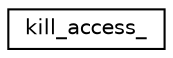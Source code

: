 digraph G
{
  edge [fontname="Helvetica",fontsize="10",labelfontname="Helvetica",labelfontsize="10"];
  node [fontname="Helvetica",fontsize="10",shape=record];
  rankdir="LR";
  Node1 [label="kill_access_",height=0.2,width=0.4,color="black", fillcolor="white", style="filled",URL="$structkill__access__.html"];
}
